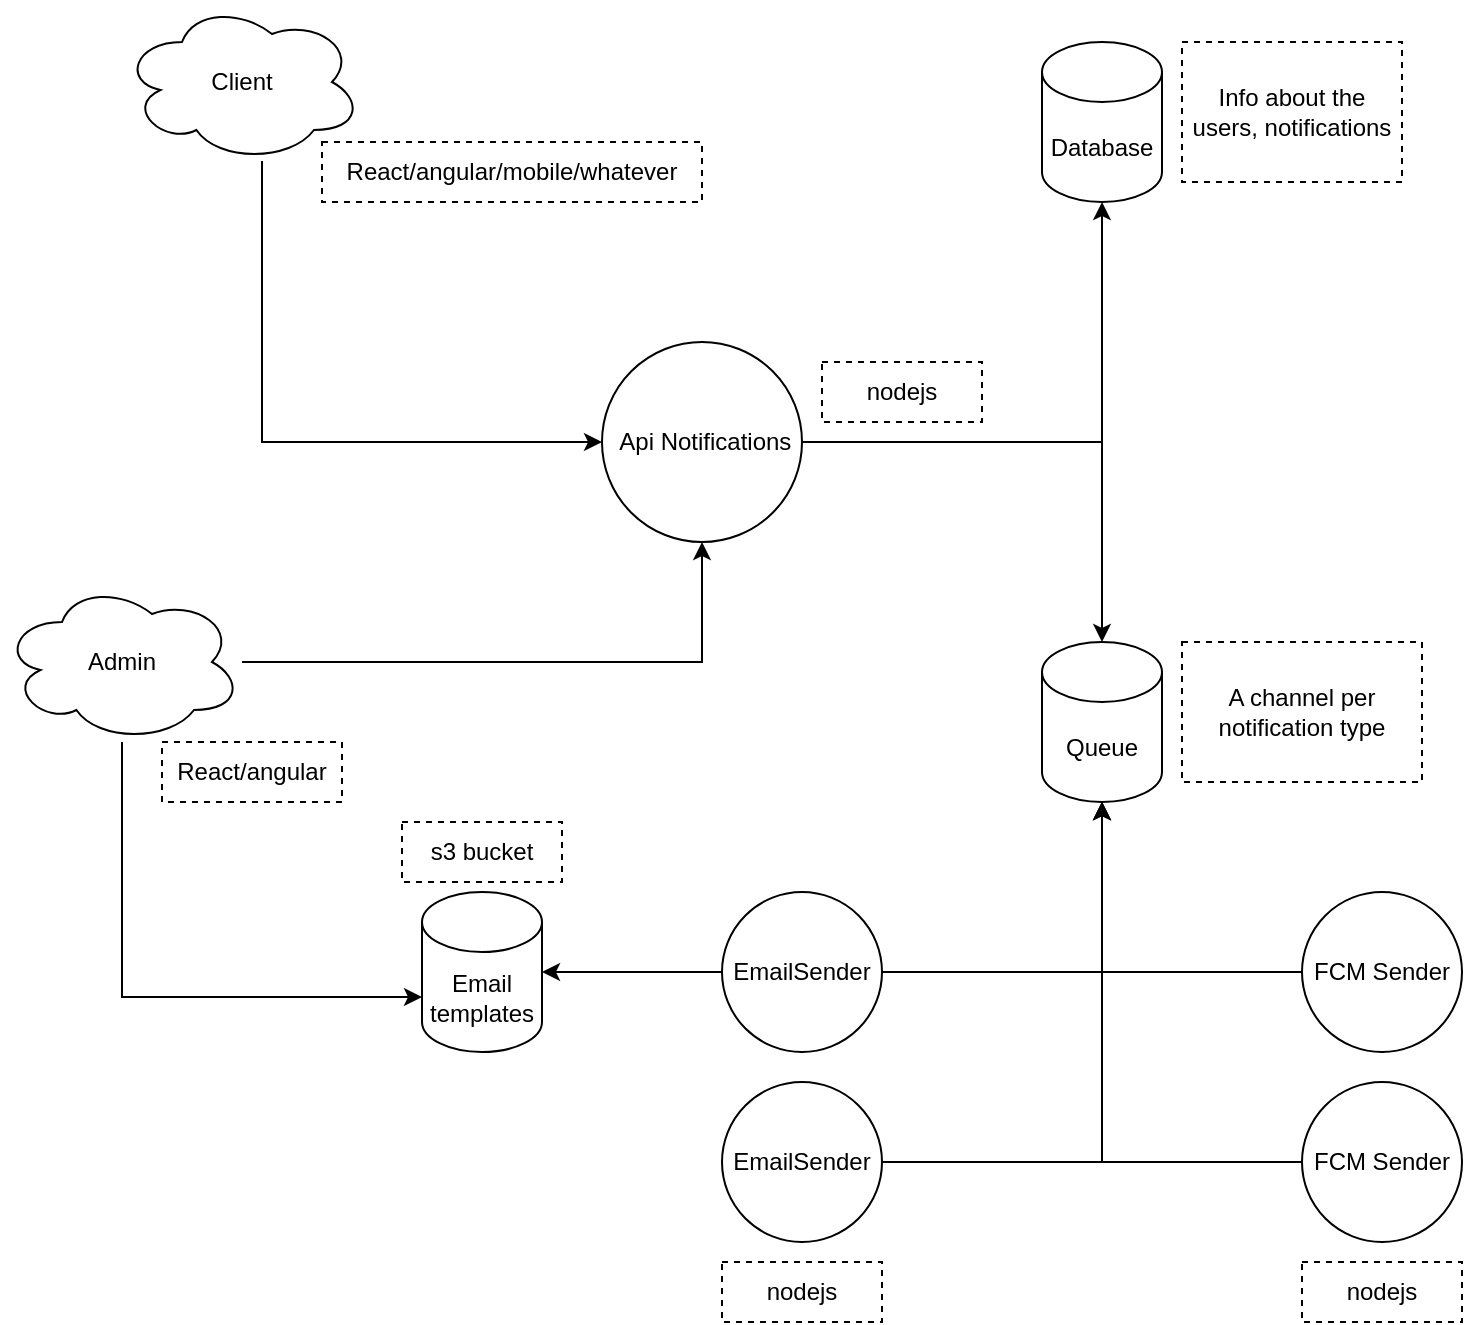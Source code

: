 <mxfile version="15.2.9" type="device"><diagram id="g4ClQxpas0W7phwwMBGY" name="Page-1"><mxGraphModel dx="1422" dy="772" grid="1" gridSize="10" guides="1" tooltips="1" connect="1" arrows="1" fold="1" page="1" pageScale="1" pageWidth="827" pageHeight="1169" math="0" shadow="0"><root><mxCell id="0"/><mxCell id="1" parent="0"/><mxCell id="FnDY1ESOKTfcVDx8pAbK-5" style="edgeStyle=orthogonalEdgeStyle;rounded=0;orthogonalLoop=1;jettySize=auto;html=1;entryX=0;entryY=0.5;entryDx=0;entryDy=0;" edge="1" parent="1" source="FnDY1ESOKTfcVDx8pAbK-1" target="FnDY1ESOKTfcVDx8pAbK-3"><mxGeometry relative="1" as="geometry"><Array as="points"><mxPoint x="180" y="280"/></Array></mxGeometry></mxCell><mxCell id="FnDY1ESOKTfcVDx8pAbK-1" value="Client" style="ellipse;shape=cloud;whiteSpace=wrap;html=1;" vertex="1" parent="1"><mxGeometry x="110" y="60" width="120" height="80" as="geometry"/></mxCell><mxCell id="FnDY1ESOKTfcVDx8pAbK-2" value="Database" style="shape=cylinder3;whiteSpace=wrap;html=1;boundedLbl=1;backgroundOutline=1;size=15;" vertex="1" parent="1"><mxGeometry x="570" y="80" width="60" height="80" as="geometry"/></mxCell><mxCell id="FnDY1ESOKTfcVDx8pAbK-4" style="edgeStyle=orthogonalEdgeStyle;rounded=0;orthogonalLoop=1;jettySize=auto;html=1;" edge="1" parent="1" source="FnDY1ESOKTfcVDx8pAbK-3" target="FnDY1ESOKTfcVDx8pAbK-2"><mxGeometry relative="1" as="geometry"/></mxCell><mxCell id="FnDY1ESOKTfcVDx8pAbK-9" style="edgeStyle=orthogonalEdgeStyle;rounded=0;orthogonalLoop=1;jettySize=auto;html=1;" edge="1" parent="1" source="FnDY1ESOKTfcVDx8pAbK-3" target="FnDY1ESOKTfcVDx8pAbK-8"><mxGeometry relative="1" as="geometry"/></mxCell><mxCell id="FnDY1ESOKTfcVDx8pAbK-3" value="&amp;nbsp;Api Notifications" style="ellipse;whiteSpace=wrap;html=1;aspect=fixed;" vertex="1" parent="1"><mxGeometry x="350" y="230" width="100" height="100" as="geometry"/></mxCell><mxCell id="FnDY1ESOKTfcVDx8pAbK-7" style="edgeStyle=orthogonalEdgeStyle;rounded=0;orthogonalLoop=1;jettySize=auto;html=1;entryX=0.5;entryY=1;entryDx=0;entryDy=0;" edge="1" parent="1" source="FnDY1ESOKTfcVDx8pAbK-6" target="FnDY1ESOKTfcVDx8pAbK-3"><mxGeometry relative="1" as="geometry"/></mxCell><mxCell id="FnDY1ESOKTfcVDx8pAbK-16" style="edgeStyle=orthogonalEdgeStyle;rounded=0;orthogonalLoop=1;jettySize=auto;html=1;entryX=0;entryY=0;entryDx=0;entryDy=52.5;entryPerimeter=0;" edge="1" parent="1" source="FnDY1ESOKTfcVDx8pAbK-6" target="FnDY1ESOKTfcVDx8pAbK-14"><mxGeometry relative="1" as="geometry"><Array as="points"><mxPoint x="110" y="558"/></Array></mxGeometry></mxCell><mxCell id="FnDY1ESOKTfcVDx8pAbK-6" value="Admin" style="ellipse;shape=cloud;whiteSpace=wrap;html=1;" vertex="1" parent="1"><mxGeometry x="50" y="350" width="120" height="80" as="geometry"/></mxCell><mxCell id="FnDY1ESOKTfcVDx8pAbK-8" value="Queue" style="shape=cylinder3;whiteSpace=wrap;html=1;boundedLbl=1;backgroundOutline=1;size=15;" vertex="1" parent="1"><mxGeometry x="570" y="380" width="60" height="80" as="geometry"/></mxCell><mxCell id="FnDY1ESOKTfcVDx8pAbK-13" style="edgeStyle=orthogonalEdgeStyle;rounded=0;orthogonalLoop=1;jettySize=auto;html=1;" edge="1" parent="1" source="FnDY1ESOKTfcVDx8pAbK-10" target="FnDY1ESOKTfcVDx8pAbK-8"><mxGeometry relative="1" as="geometry"/></mxCell><mxCell id="FnDY1ESOKTfcVDx8pAbK-15" style="edgeStyle=orthogonalEdgeStyle;rounded=0;orthogonalLoop=1;jettySize=auto;html=1;entryX=1;entryY=0.5;entryDx=0;entryDy=0;entryPerimeter=0;" edge="1" parent="1" source="FnDY1ESOKTfcVDx8pAbK-10" target="FnDY1ESOKTfcVDx8pAbK-14"><mxGeometry relative="1" as="geometry"/></mxCell><mxCell id="FnDY1ESOKTfcVDx8pAbK-10" value="EmailSender" style="ellipse;whiteSpace=wrap;html=1;aspect=fixed;" vertex="1" parent="1"><mxGeometry x="410" y="505" width="80" height="80" as="geometry"/></mxCell><mxCell id="FnDY1ESOKTfcVDx8pAbK-12" style="edgeStyle=orthogonalEdgeStyle;rounded=0;orthogonalLoop=1;jettySize=auto;html=1;" edge="1" parent="1" source="FnDY1ESOKTfcVDx8pAbK-11" target="FnDY1ESOKTfcVDx8pAbK-8"><mxGeometry relative="1" as="geometry"/></mxCell><mxCell id="FnDY1ESOKTfcVDx8pAbK-11" value="FCM Sender" style="ellipse;whiteSpace=wrap;html=1;aspect=fixed;" vertex="1" parent="1"><mxGeometry x="700" y="505" width="80" height="80" as="geometry"/></mxCell><mxCell id="FnDY1ESOKTfcVDx8pAbK-14" value="Email templates" style="shape=cylinder3;whiteSpace=wrap;html=1;boundedLbl=1;backgroundOutline=1;size=15;" vertex="1" parent="1"><mxGeometry x="260" y="505" width="60" height="80" as="geometry"/></mxCell><mxCell id="FnDY1ESOKTfcVDx8pAbK-17" value="Info about the users, notifications" style="text;html=1;strokeColor=default;fillColor=none;align=center;verticalAlign=middle;whiteSpace=wrap;rounded=0;dashed=1;" vertex="1" parent="1"><mxGeometry x="640" y="80" width="110" height="70" as="geometry"/></mxCell><mxCell id="FnDY1ESOKTfcVDx8pAbK-18" value="A channel per notification type" style="text;html=1;strokeColor=default;fillColor=none;align=center;verticalAlign=middle;whiteSpace=wrap;rounded=0;dashed=1;" vertex="1" parent="1"><mxGeometry x="640" y="380" width="120" height="70" as="geometry"/></mxCell><mxCell id="FnDY1ESOKTfcVDx8pAbK-22" style="edgeStyle=orthogonalEdgeStyle;rounded=0;orthogonalLoop=1;jettySize=auto;html=1;entryX=0.5;entryY=1;entryDx=0;entryDy=0;entryPerimeter=0;" edge="1" parent="1" source="FnDY1ESOKTfcVDx8pAbK-19" target="FnDY1ESOKTfcVDx8pAbK-8"><mxGeometry relative="1" as="geometry"/></mxCell><mxCell id="FnDY1ESOKTfcVDx8pAbK-19" value="EmailSender" style="ellipse;whiteSpace=wrap;html=1;aspect=fixed;" vertex="1" parent="1"><mxGeometry x="410" y="600" width="80" height="80" as="geometry"/></mxCell><mxCell id="FnDY1ESOKTfcVDx8pAbK-21" style="edgeStyle=orthogonalEdgeStyle;rounded=0;orthogonalLoop=1;jettySize=auto;html=1;entryX=0.5;entryY=1;entryDx=0;entryDy=0;entryPerimeter=0;" edge="1" parent="1" source="FnDY1ESOKTfcVDx8pAbK-20" target="FnDY1ESOKTfcVDx8pAbK-8"><mxGeometry relative="1" as="geometry"/></mxCell><mxCell id="FnDY1ESOKTfcVDx8pAbK-20" value="FCM Sender" style="ellipse;whiteSpace=wrap;html=1;aspect=fixed;" vertex="1" parent="1"><mxGeometry x="700" y="600" width="80" height="80" as="geometry"/></mxCell><mxCell id="FnDY1ESOKTfcVDx8pAbK-23" value="React/angular" style="text;html=1;strokeColor=default;fillColor=none;align=center;verticalAlign=middle;whiteSpace=wrap;rounded=0;dashed=1;" vertex="1" parent="1"><mxGeometry x="130" y="430" width="90" height="30" as="geometry"/></mxCell><mxCell id="FnDY1ESOKTfcVDx8pAbK-24" value="React/angular/mobile/whatever" style="text;html=1;strokeColor=default;fillColor=none;align=center;verticalAlign=middle;whiteSpace=wrap;rounded=0;dashed=1;" vertex="1" parent="1"><mxGeometry x="210" y="130" width="190" height="30" as="geometry"/></mxCell><mxCell id="FnDY1ESOKTfcVDx8pAbK-25" value="nodejs" style="text;html=1;strokeColor=default;fillColor=none;align=center;verticalAlign=middle;whiteSpace=wrap;rounded=0;dashed=1;" vertex="1" parent="1"><mxGeometry x="460" y="240" width="80" height="30" as="geometry"/></mxCell><mxCell id="FnDY1ESOKTfcVDx8pAbK-26" value="s3 bucket" style="text;html=1;strokeColor=default;fillColor=none;align=center;verticalAlign=middle;whiteSpace=wrap;rounded=0;dashed=1;" vertex="1" parent="1"><mxGeometry x="250" y="470" width="80" height="30" as="geometry"/></mxCell><mxCell id="FnDY1ESOKTfcVDx8pAbK-27" value="nodejs" style="text;html=1;strokeColor=default;fillColor=none;align=center;verticalAlign=middle;whiteSpace=wrap;rounded=0;dashed=1;" vertex="1" parent="1"><mxGeometry x="700" y="690" width="80" height="30" as="geometry"/></mxCell><mxCell id="FnDY1ESOKTfcVDx8pAbK-28" value="nodejs" style="text;html=1;strokeColor=default;fillColor=none;align=center;verticalAlign=middle;whiteSpace=wrap;rounded=0;dashed=1;" vertex="1" parent="1"><mxGeometry x="410" y="690" width="80" height="30" as="geometry"/></mxCell></root></mxGraphModel></diagram></mxfile>